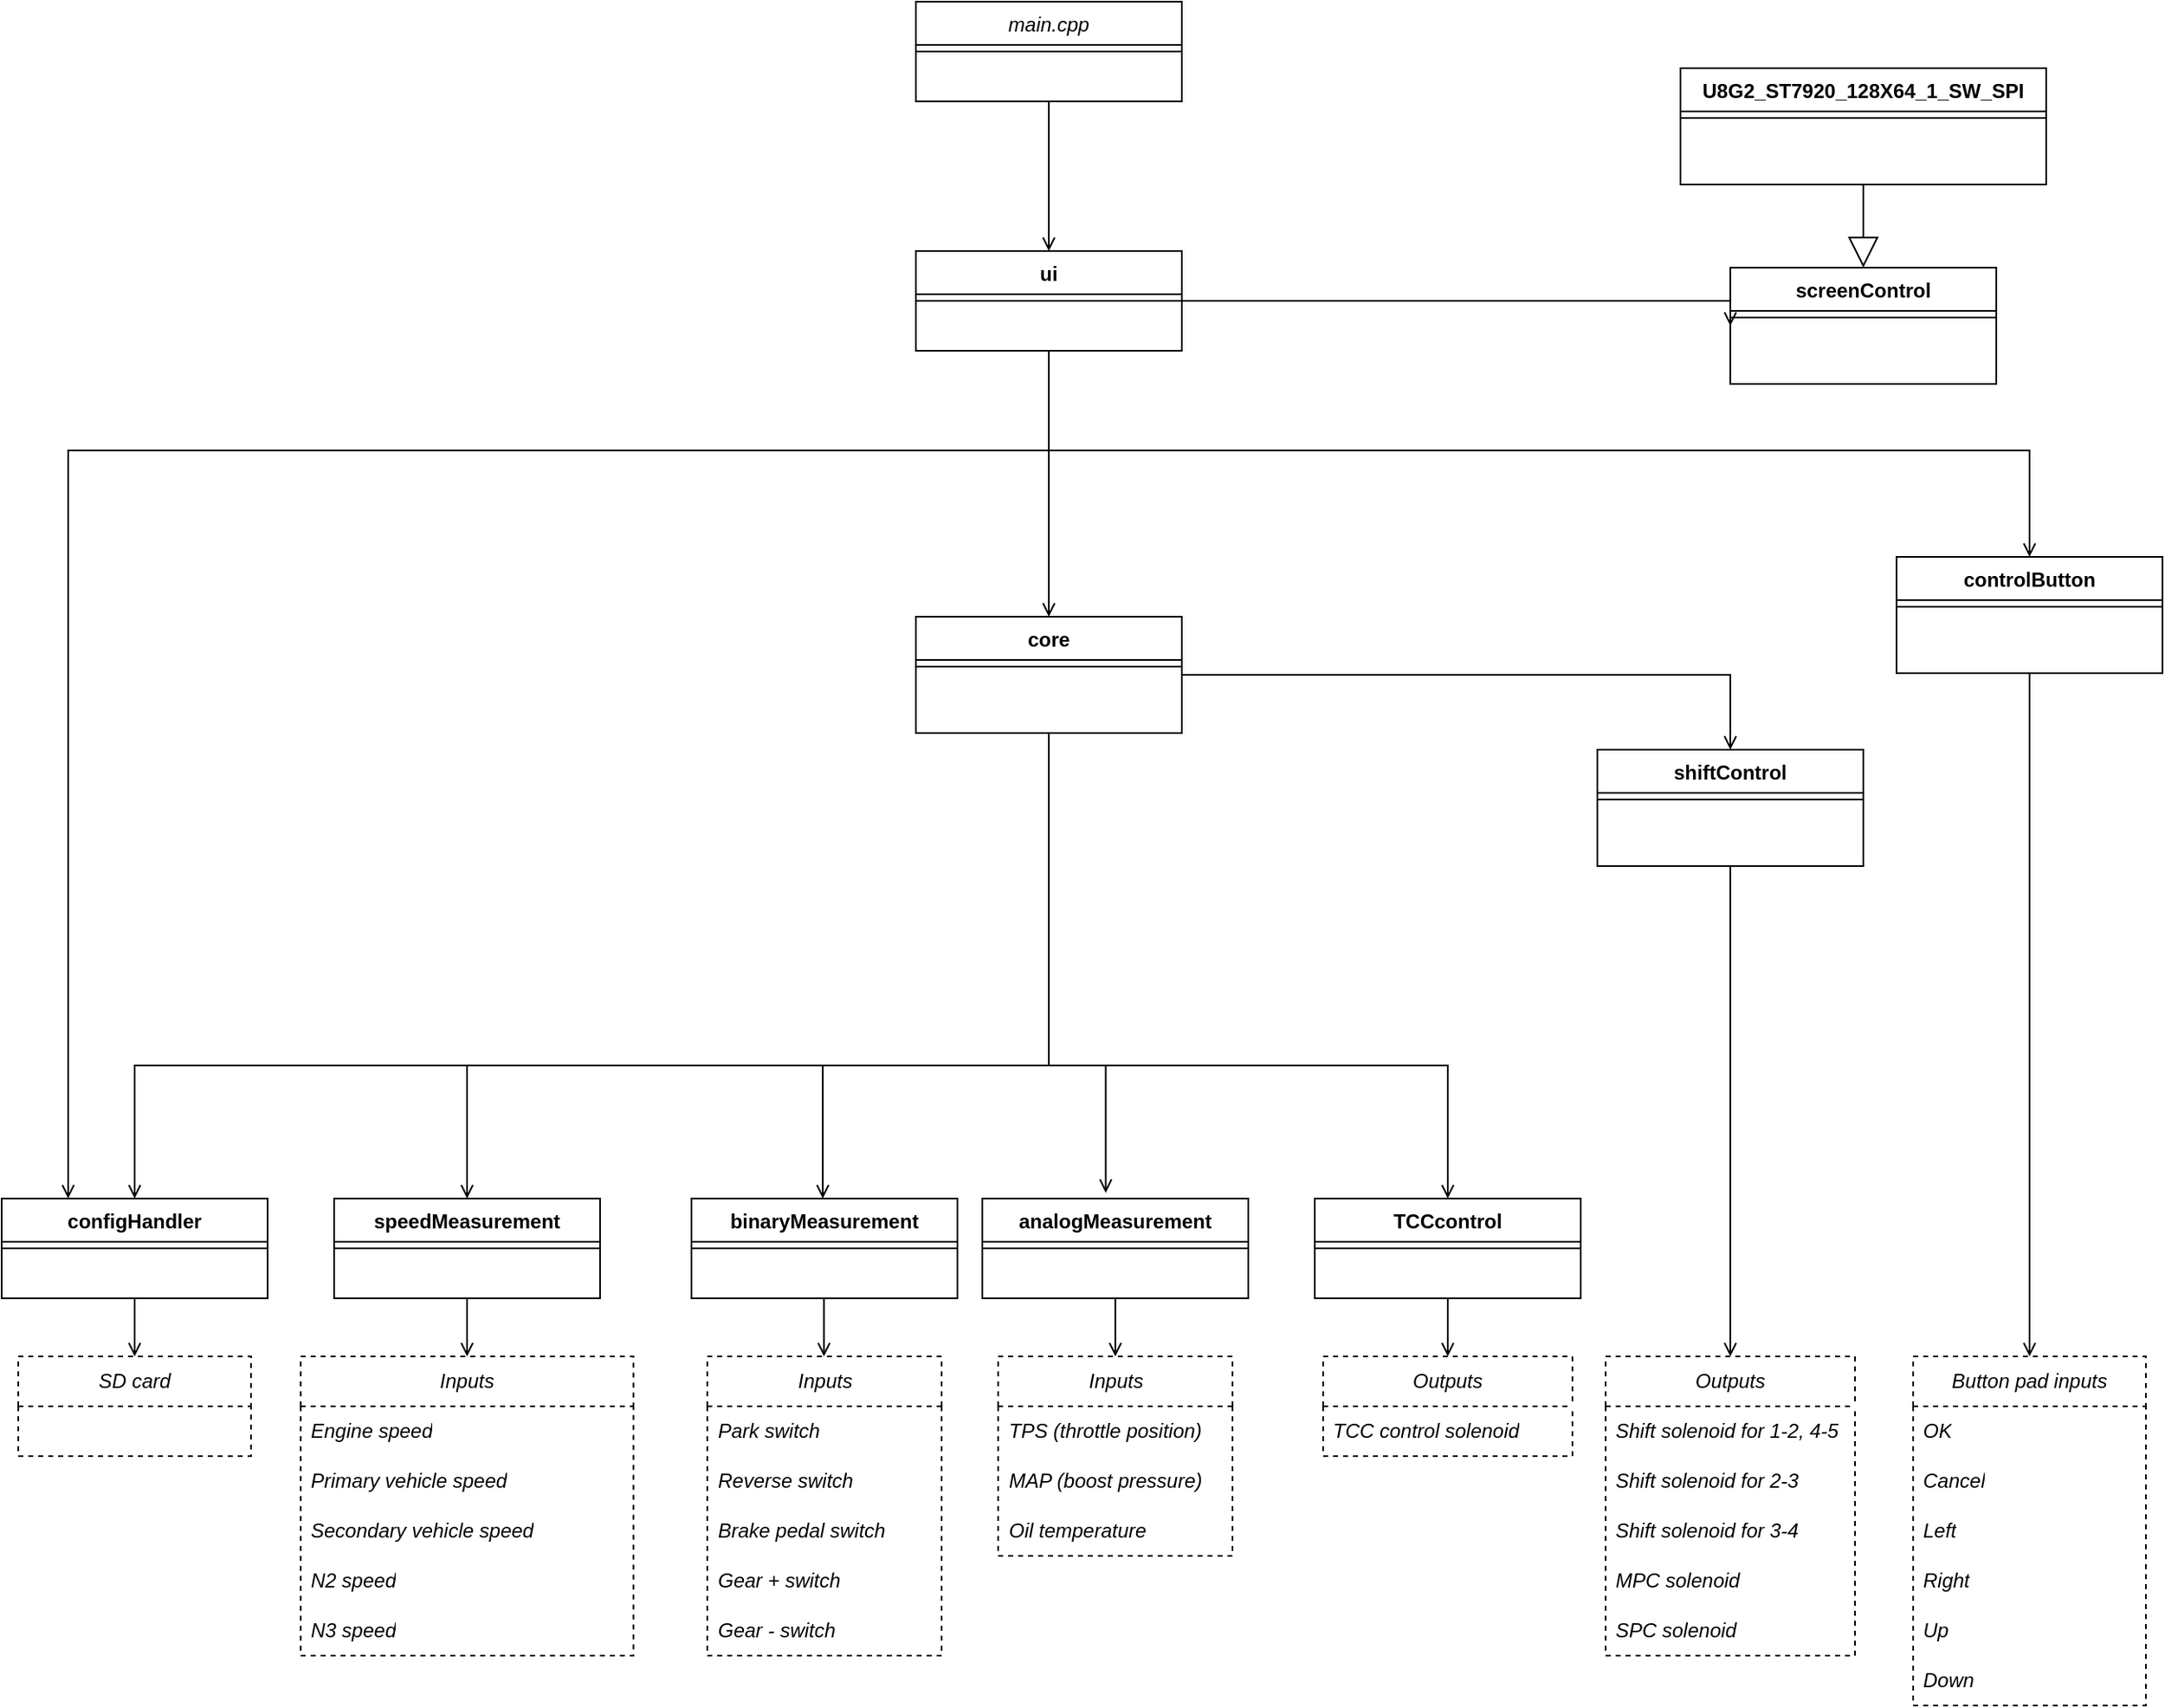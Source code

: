 <mxfile version="24.2.5" type="github">
  <diagram id="C5RBs43oDa-KdzZeNtuy" name="Page-1">
    <mxGraphModel dx="2049" dy="2272" grid="1" gridSize="10" guides="1" tooltips="1" connect="1" arrows="1" fold="1" page="1" pageScale="1" pageWidth="827" pageHeight="1169" math="0" shadow="0">
      <root>
        <mxCell id="WIyWlLk6GJQsqaUBKTNV-0" />
        <mxCell id="WIyWlLk6GJQsqaUBKTNV-1" parent="WIyWlLk6GJQsqaUBKTNV-0" />
        <mxCell id="zkfFHV4jXpPFQw0GAbJ--0" value="ui" style="swimlane;fontStyle=1;align=center;verticalAlign=top;childLayout=stackLayout;horizontal=1;startSize=26;horizontalStack=0;resizeParent=1;resizeLast=0;collapsible=1;marginBottom=0;rounded=0;shadow=0;strokeWidth=1;" parent="WIyWlLk6GJQsqaUBKTNV-1" vertex="1">
          <mxGeometry x="660" y="-130" width="160" height="60" as="geometry">
            <mxRectangle x="230" y="140" width="160" height="26" as="alternateBounds" />
          </mxGeometry>
        </mxCell>
        <mxCell id="zkfFHV4jXpPFQw0GAbJ--4" value="" style="line;html=1;strokeWidth=1;align=left;verticalAlign=middle;spacingTop=-1;spacingLeft=3;spacingRight=3;rotatable=0;labelPosition=right;points=[];portConstraint=eastwest;" parent="zkfFHV4jXpPFQw0GAbJ--0" vertex="1">
          <mxGeometry y="26" width="160" height="8" as="geometry" />
        </mxCell>
        <mxCell id="zkfFHV4jXpPFQw0GAbJ--13" value="core" style="swimlane;fontStyle=1;align=center;verticalAlign=top;childLayout=stackLayout;horizontal=1;startSize=26;horizontalStack=0;resizeParent=1;resizeLast=0;collapsible=1;marginBottom=0;rounded=0;shadow=0;strokeWidth=1;" parent="WIyWlLk6GJQsqaUBKTNV-1" vertex="1">
          <mxGeometry x="660" y="90" width="160" height="70" as="geometry">
            <mxRectangle x="340" y="380" width="170" height="26" as="alternateBounds" />
          </mxGeometry>
        </mxCell>
        <mxCell id="zkfFHV4jXpPFQw0GAbJ--15" value="" style="line;html=1;strokeWidth=1;align=left;verticalAlign=middle;spacingTop=-1;spacingLeft=3;spacingRight=3;rotatable=0;labelPosition=right;points=[];portConstraint=eastwest;" parent="zkfFHV4jXpPFQw0GAbJ--13" vertex="1">
          <mxGeometry y="26" width="160" height="8" as="geometry" />
        </mxCell>
        <mxCell id="zkfFHV4jXpPFQw0GAbJ--17" value="speedMeasurement" style="swimlane;fontStyle=1;align=center;verticalAlign=top;childLayout=stackLayout;horizontal=1;startSize=26;horizontalStack=0;resizeParent=1;resizeLast=0;collapsible=1;marginBottom=0;rounded=0;shadow=0;strokeWidth=1;" parent="WIyWlLk6GJQsqaUBKTNV-1" vertex="1">
          <mxGeometry x="310" y="440" width="160" height="60" as="geometry">
            <mxRectangle x="550" y="140" width="160" height="26" as="alternateBounds" />
          </mxGeometry>
        </mxCell>
        <mxCell id="zkfFHV4jXpPFQw0GAbJ--23" value="" style="line;html=1;strokeWidth=1;align=left;verticalAlign=middle;spacingTop=-1;spacingLeft=3;spacingRight=3;rotatable=0;labelPosition=right;points=[];portConstraint=eastwest;" parent="zkfFHV4jXpPFQw0GAbJ--17" vertex="1">
          <mxGeometry y="26" width="160" height="8" as="geometry" />
        </mxCell>
        <mxCell id="zkfFHV4jXpPFQw0GAbJ--26" value="" style="endArrow=open;shadow=0;strokeWidth=1;rounded=0;endFill=1;edgeStyle=elbowEdgeStyle;elbow=vertical;exitX=0.5;exitY=1;exitDx=0;exitDy=0;entryX=0.5;entryY=0;entryDx=0;entryDy=0;" parent="WIyWlLk6GJQsqaUBKTNV-1" source="zkfFHV4jXpPFQw0GAbJ--13" target="zkfFHV4jXpPFQw0GAbJ--17" edge="1">
          <mxGeometry x="0.5" y="41" relative="1" as="geometry">
            <mxPoint x="380" y="192" as="sourcePoint" />
            <mxPoint x="540" y="192" as="targetPoint" />
            <mxPoint x="-40" y="32" as="offset" />
            <Array as="points">
              <mxPoint x="370" y="360" />
            </Array>
          </mxGeometry>
        </mxCell>
        <mxCell id="T86u-MUTqrJpgo4SrlUx-1" value="main.cpp" style="swimlane;fontStyle=2;align=center;verticalAlign=top;childLayout=stackLayout;horizontal=1;startSize=26;horizontalStack=0;resizeParent=1;resizeLast=0;collapsible=1;marginBottom=0;rounded=0;shadow=0;strokeWidth=1;" parent="WIyWlLk6GJQsqaUBKTNV-1" vertex="1">
          <mxGeometry x="660" y="-280" width="160" height="60" as="geometry">
            <mxRectangle x="230" y="140" width="160" height="26" as="alternateBounds" />
          </mxGeometry>
        </mxCell>
        <mxCell id="T86u-MUTqrJpgo4SrlUx-2" value="" style="line;html=1;strokeWidth=1;align=left;verticalAlign=middle;spacingTop=-1;spacingLeft=3;spacingRight=3;rotatable=0;labelPosition=right;points=[];portConstraint=eastwest;" parent="T86u-MUTqrJpgo4SrlUx-1" vertex="1">
          <mxGeometry y="26" width="160" height="8" as="geometry" />
        </mxCell>
        <mxCell id="T86u-MUTqrJpgo4SrlUx-3" value="configHandler" style="swimlane;fontStyle=1;align=center;verticalAlign=top;childLayout=stackLayout;horizontal=1;startSize=26;horizontalStack=0;resizeParent=1;resizeLast=0;collapsible=1;marginBottom=0;rounded=0;shadow=0;strokeWidth=1;" parent="WIyWlLk6GJQsqaUBKTNV-1" vertex="1">
          <mxGeometry x="110" y="440" width="160" height="60" as="geometry">
            <mxRectangle x="550" y="140" width="160" height="26" as="alternateBounds" />
          </mxGeometry>
        </mxCell>
        <mxCell id="T86u-MUTqrJpgo4SrlUx-4" value="" style="line;html=1;strokeWidth=1;align=left;verticalAlign=middle;spacingTop=-1;spacingLeft=3;spacingRight=3;rotatable=0;labelPosition=right;points=[];portConstraint=eastwest;" parent="T86u-MUTqrJpgo4SrlUx-3" vertex="1">
          <mxGeometry y="26" width="160" height="8" as="geometry" />
        </mxCell>
        <mxCell id="T86u-MUTqrJpgo4SrlUx-5" value="analogMeasurement" style="swimlane;fontStyle=1;align=center;verticalAlign=top;childLayout=stackLayout;horizontal=1;startSize=26;horizontalStack=0;resizeParent=1;resizeLast=0;collapsible=1;marginBottom=0;rounded=0;shadow=0;strokeWidth=1;" parent="WIyWlLk6GJQsqaUBKTNV-1" vertex="1">
          <mxGeometry x="700" y="440" width="160" height="60" as="geometry">
            <mxRectangle x="550" y="140" width="160" height="26" as="alternateBounds" />
          </mxGeometry>
        </mxCell>
        <mxCell id="T86u-MUTqrJpgo4SrlUx-6" value="" style="line;html=1;strokeWidth=1;align=left;verticalAlign=middle;spacingTop=-1;spacingLeft=3;spacingRight=3;rotatable=0;labelPosition=right;points=[];portConstraint=eastwest;" parent="T86u-MUTqrJpgo4SrlUx-5" vertex="1">
          <mxGeometry y="26" width="160" height="8" as="geometry" />
        </mxCell>
        <mxCell id="T86u-MUTqrJpgo4SrlUx-7" value="TCCcontrol" style="swimlane;fontStyle=1;align=center;verticalAlign=top;childLayout=stackLayout;horizontal=1;startSize=26;horizontalStack=0;resizeParent=1;resizeLast=0;collapsible=1;marginBottom=0;rounded=0;shadow=0;strokeWidth=1;" parent="WIyWlLk6GJQsqaUBKTNV-1" vertex="1">
          <mxGeometry x="900" y="440" width="160" height="60" as="geometry">
            <mxRectangle x="550" y="140" width="160" height="26" as="alternateBounds" />
          </mxGeometry>
        </mxCell>
        <mxCell id="T86u-MUTqrJpgo4SrlUx-8" value="" style="line;html=1;strokeWidth=1;align=left;verticalAlign=middle;spacingTop=-1;spacingLeft=3;spacingRight=3;rotatable=0;labelPosition=right;points=[];portConstraint=eastwest;" parent="T86u-MUTqrJpgo4SrlUx-7" vertex="1">
          <mxGeometry y="26" width="160" height="8" as="geometry" />
        </mxCell>
        <mxCell id="T86u-MUTqrJpgo4SrlUx-9" value="" style="endArrow=open;shadow=0;strokeWidth=1;rounded=0;endFill=1;edgeStyle=elbowEdgeStyle;elbow=vertical;exitX=0.5;exitY=1;exitDx=0;exitDy=0;entryX=0.464;entryY=-0.056;entryDx=0;entryDy=0;entryPerimeter=0;" parent="WIyWlLk6GJQsqaUBKTNV-1" source="zkfFHV4jXpPFQw0GAbJ--13" target="T86u-MUTqrJpgo4SrlUx-5" edge="1">
          <mxGeometry x="0.5" y="41" relative="1" as="geometry">
            <mxPoint x="390" y="220" as="sourcePoint" />
            <mxPoint x="250" y="320" as="targetPoint" />
            <mxPoint x="-40" y="32" as="offset" />
            <Array as="points">
              <mxPoint x="670" y="360" />
            </Array>
          </mxGeometry>
        </mxCell>
        <mxCell id="T86u-MUTqrJpgo4SrlUx-10" value="" style="endArrow=open;shadow=0;strokeWidth=1;rounded=0;endFill=1;edgeStyle=elbowEdgeStyle;elbow=vertical;exitX=0.5;exitY=1;exitDx=0;exitDy=0;entryX=0.5;entryY=0;entryDx=0;entryDy=0;" parent="WIyWlLk6GJQsqaUBKTNV-1" source="zkfFHV4jXpPFQw0GAbJ--13" target="T86u-MUTqrJpgo4SrlUx-7" edge="1">
          <mxGeometry x="0.5" y="41" relative="1" as="geometry">
            <mxPoint x="630" y="200" as="sourcePoint" />
            <mxPoint x="658" y="297" as="targetPoint" />
            <mxPoint x="-40" y="32" as="offset" />
            <Array as="points">
              <mxPoint x="810" y="360" />
              <mxPoint x="530" y="360" />
            </Array>
          </mxGeometry>
        </mxCell>
        <mxCell id="T86u-MUTqrJpgo4SrlUx-13" value="" style="endArrow=open;shadow=0;strokeWidth=1;rounded=0;endFill=1;edgeStyle=elbowEdgeStyle;elbow=vertical;exitX=0.5;exitY=1;exitDx=0;exitDy=0;entryX=0.5;entryY=0;entryDx=0;entryDy=0;" parent="WIyWlLk6GJQsqaUBKTNV-1" source="zkfFHV4jXpPFQw0GAbJ--13" target="T86u-MUTqrJpgo4SrlUx-3" edge="1">
          <mxGeometry x="0.5" y="41" relative="1" as="geometry">
            <mxPoint x="200" y="210" as="sourcePoint" />
            <mxPoint x="150" y="310" as="targetPoint" />
            <mxPoint x="-40" y="32" as="offset" />
            <Array as="points">
              <mxPoint x="270" y="360" />
            </Array>
          </mxGeometry>
        </mxCell>
        <mxCell id="T86u-MUTqrJpgo4SrlUx-14" value="" style="endArrow=open;shadow=0;strokeWidth=1;rounded=0;endFill=1;edgeStyle=elbowEdgeStyle;elbow=vertical;exitX=0.5;exitY=1;exitDx=0;exitDy=0;entryX=0.25;entryY=0;entryDx=0;entryDy=0;" parent="WIyWlLk6GJQsqaUBKTNV-1" source="zkfFHV4jXpPFQw0GAbJ--0" target="T86u-MUTqrJpgo4SrlUx-3" edge="1">
          <mxGeometry x="0.5" y="41" relative="1" as="geometry">
            <mxPoint x="310" y="-10" as="sourcePoint" />
            <mxPoint x="150" y="310" as="targetPoint" />
            <mxPoint x="-40" y="32" as="offset" />
            <Array as="points">
              <mxPoint x="630" y="-10" />
              <mxPoint x="200" y="-5" />
            </Array>
          </mxGeometry>
        </mxCell>
        <mxCell id="T86u-MUTqrJpgo4SrlUx-15" value="controlButton" style="swimlane;fontStyle=1;align=center;verticalAlign=top;childLayout=stackLayout;horizontal=1;startSize=26;horizontalStack=0;resizeParent=1;resizeLast=0;collapsible=1;marginBottom=0;rounded=0;shadow=0;strokeWidth=1;" parent="WIyWlLk6GJQsqaUBKTNV-1" vertex="1">
          <mxGeometry x="1250" y="54" width="160" height="70" as="geometry">
            <mxRectangle x="340" y="380" width="170" height="26" as="alternateBounds" />
          </mxGeometry>
        </mxCell>
        <mxCell id="T86u-MUTqrJpgo4SrlUx-16" value="" style="line;html=1;strokeWidth=1;align=left;verticalAlign=middle;spacingTop=-1;spacingLeft=3;spacingRight=3;rotatable=0;labelPosition=right;points=[];portConstraint=eastwest;" parent="T86u-MUTqrJpgo4SrlUx-15" vertex="1">
          <mxGeometry y="26" width="160" height="8" as="geometry" />
        </mxCell>
        <mxCell id="T86u-MUTqrJpgo4SrlUx-17" value="screenControl" style="swimlane;fontStyle=1;align=center;verticalAlign=top;childLayout=stackLayout;horizontal=1;startSize=26;horizontalStack=0;resizeParent=1;resizeLast=0;collapsible=1;marginBottom=0;rounded=0;shadow=0;strokeWidth=1;" parent="WIyWlLk6GJQsqaUBKTNV-1" vertex="1">
          <mxGeometry x="1150" y="-120" width="160" height="70" as="geometry">
            <mxRectangle x="340" y="380" width="170" height="26" as="alternateBounds" />
          </mxGeometry>
        </mxCell>
        <mxCell id="T86u-MUTqrJpgo4SrlUx-18" value="" style="line;html=1;strokeWidth=1;align=left;verticalAlign=middle;spacingTop=-1;spacingLeft=3;spacingRight=3;rotatable=0;labelPosition=right;points=[];portConstraint=eastwest;" parent="T86u-MUTqrJpgo4SrlUx-17" vertex="1">
          <mxGeometry y="26" width="160" height="8" as="geometry" />
        </mxCell>
        <mxCell id="T86u-MUTqrJpgo4SrlUx-19" value="" style="endArrow=open;shadow=0;strokeWidth=1;rounded=0;endFill=1;edgeStyle=elbowEdgeStyle;elbow=vertical;exitX=0.5;exitY=1;exitDx=0;exitDy=0;entryX=0.5;entryY=0;entryDx=0;entryDy=0;" parent="WIyWlLk6GJQsqaUBKTNV-1" source="zkfFHV4jXpPFQw0GAbJ--0" target="T86u-MUTqrJpgo4SrlUx-15" edge="1">
          <mxGeometry x="0.5" y="41" relative="1" as="geometry">
            <mxPoint x="310" y="-25" as="sourcePoint" />
            <mxPoint x="120" y="320" as="targetPoint" />
            <mxPoint x="-40" y="32" as="offset" />
            <Array as="points">
              <mxPoint x="750" y="-10" />
            </Array>
          </mxGeometry>
        </mxCell>
        <mxCell id="T86u-MUTqrJpgo4SrlUx-20" value="" style="endArrow=open;shadow=0;strokeWidth=1;rounded=0;endFill=1;edgeStyle=elbowEdgeStyle;elbow=vertical;exitX=0.5;exitY=1;exitDx=0;exitDy=0;entryX=0.5;entryY=0;entryDx=0;entryDy=0;" parent="WIyWlLk6GJQsqaUBKTNV-1" source="zkfFHV4jXpPFQw0GAbJ--0" target="zkfFHV4jXpPFQw0GAbJ--13" edge="1">
          <mxGeometry x="0.5" y="41" relative="1" as="geometry">
            <mxPoint x="390" y="-10" as="sourcePoint" />
            <mxPoint x="607" y="71" as="targetPoint" />
            <mxPoint x="-40" y="32" as="offset" />
            <Array as="points">
              <mxPoint x="710" y="10" />
            </Array>
          </mxGeometry>
        </mxCell>
        <mxCell id="T86u-MUTqrJpgo4SrlUx-21" value="" style="endArrow=open;shadow=0;strokeWidth=1;rounded=0;endFill=1;edgeStyle=elbowEdgeStyle;elbow=vertical;exitX=1;exitY=0.5;exitDx=0;exitDy=0;entryX=0;entryY=0.5;entryDx=0;entryDy=0;" parent="WIyWlLk6GJQsqaUBKTNV-1" source="zkfFHV4jXpPFQw0GAbJ--0" edge="1" target="T86u-MUTqrJpgo4SrlUx-17">
          <mxGeometry x="0.5" y="41" relative="1" as="geometry">
            <mxPoint x="390" y="20" as="sourcePoint" />
            <mxPoint x="620" as="targetPoint" />
            <mxPoint x="-40" y="32" as="offset" />
            <Array as="points">
              <mxPoint x="870" y="-100" />
            </Array>
          </mxGeometry>
        </mxCell>
        <mxCell id="T86u-MUTqrJpgo4SrlUx-23" value="U8G2_ST7920_128X64_1_SW_SPI" style="swimlane;fontStyle=1;align=center;verticalAlign=top;childLayout=stackLayout;horizontal=1;startSize=26;horizontalStack=0;resizeParent=1;resizeLast=0;collapsible=1;marginBottom=0;rounded=0;shadow=0;strokeWidth=1;" parent="WIyWlLk6GJQsqaUBKTNV-1" vertex="1">
          <mxGeometry x="1120" y="-240" width="220" height="70" as="geometry">
            <mxRectangle x="340" y="380" width="170" height="26" as="alternateBounds" />
          </mxGeometry>
        </mxCell>
        <mxCell id="T86u-MUTqrJpgo4SrlUx-24" value="" style="line;html=1;strokeWidth=1;align=left;verticalAlign=middle;spacingTop=-1;spacingLeft=3;spacingRight=3;rotatable=0;labelPosition=right;points=[];portConstraint=eastwest;" parent="T86u-MUTqrJpgo4SrlUx-23" vertex="1">
          <mxGeometry y="26" width="220" height="8" as="geometry" />
        </mxCell>
        <mxCell id="T86u-MUTqrJpgo4SrlUx-29" value="" style="endArrow=open;shadow=0;strokeWidth=1;rounded=0;endFill=1;edgeStyle=elbowEdgeStyle;elbow=vertical;exitX=0.5;exitY=1;exitDx=0;exitDy=0;" parent="WIyWlLk6GJQsqaUBKTNV-1" source="T86u-MUTqrJpgo4SrlUx-1" edge="1">
          <mxGeometry x="0.5" y="41" relative="1" as="geometry">
            <mxPoint x="739.58" y="-210" as="sourcePoint" />
            <mxPoint x="740" y="-130" as="targetPoint" />
            <mxPoint x="-40" y="32" as="offset" />
            <Array as="points">
              <mxPoint x="769.58" y="-200" />
            </Array>
          </mxGeometry>
        </mxCell>
        <mxCell id="T86u-MUTqrJpgo4SrlUx-37" value="" style="endArrow=block;endSize=16;endFill=0;html=1;rounded=0;entryX=0.5;entryY=0;entryDx=0;entryDy=0;exitX=0.5;exitY=1;exitDx=0;exitDy=0;" parent="WIyWlLk6GJQsqaUBKTNV-1" source="T86u-MUTqrJpgo4SrlUx-23" target="T86u-MUTqrJpgo4SrlUx-17" edge="1">
          <mxGeometry width="160" relative="1" as="geometry">
            <mxPoint x="630" y="-90" as="sourcePoint" />
            <mxPoint x="700" y="-90" as="targetPoint" />
          </mxGeometry>
        </mxCell>
        <mxCell id="T86u-MUTqrJpgo4SrlUx-45" value="&lt;i&gt;Outputs&lt;/i&gt;" style="swimlane;fontStyle=0;childLayout=stackLayout;horizontal=1;startSize=30;horizontalStack=0;resizeParent=1;resizeParentMax=0;resizeLast=0;collapsible=1;marginBottom=0;whiteSpace=wrap;html=1;dashed=1;" parent="WIyWlLk6GJQsqaUBKTNV-1" vertex="1">
          <mxGeometry x="1075" y="535" width="150" height="180" as="geometry" />
        </mxCell>
        <mxCell id="T86u-MUTqrJpgo4SrlUx-68" value="&lt;i&gt;Shift solenoid for 1-2, 4-5&lt;/i&gt;" style="text;strokeColor=none;fillColor=none;align=left;verticalAlign=middle;spacingLeft=4;spacingRight=4;overflow=hidden;points=[[0,0.5],[1,0.5]];portConstraint=eastwest;rotatable=0;whiteSpace=wrap;html=1;" parent="T86u-MUTqrJpgo4SrlUx-45" vertex="1">
          <mxGeometry y="30" width="150" height="30" as="geometry" />
        </mxCell>
        <mxCell id="T86u-MUTqrJpgo4SrlUx-69" value="&lt;i&gt;Shift solenoid for 2-3&lt;/i&gt;" style="text;strokeColor=none;fillColor=none;align=left;verticalAlign=middle;spacingLeft=4;spacingRight=4;overflow=hidden;points=[[0,0.5],[1,0.5]];portConstraint=eastwest;rotatable=0;whiteSpace=wrap;html=1;" parent="T86u-MUTqrJpgo4SrlUx-45" vertex="1">
          <mxGeometry y="60" width="150" height="30" as="geometry" />
        </mxCell>
        <mxCell id="T86u-MUTqrJpgo4SrlUx-46" value="&lt;i&gt;Shift solenoid for 3-4&lt;/i&gt;" style="text;strokeColor=none;fillColor=none;align=left;verticalAlign=middle;spacingLeft=4;spacingRight=4;overflow=hidden;points=[[0,0.5],[1,0.5]];portConstraint=eastwest;rotatable=0;whiteSpace=wrap;html=1;" parent="T86u-MUTqrJpgo4SrlUx-45" vertex="1">
          <mxGeometry y="90" width="150" height="30" as="geometry" />
        </mxCell>
        <mxCell id="T86u-MUTqrJpgo4SrlUx-50" value="&lt;i&gt;MPC solenoid&lt;/i&gt;" style="text;strokeColor=none;fillColor=none;align=left;verticalAlign=middle;spacingLeft=4;spacingRight=4;overflow=hidden;points=[[0,0.5],[1,0.5]];portConstraint=eastwest;rotatable=0;whiteSpace=wrap;html=1;" parent="T86u-MUTqrJpgo4SrlUx-45" vertex="1">
          <mxGeometry y="120" width="150" height="30" as="geometry" />
        </mxCell>
        <mxCell id="T86u-MUTqrJpgo4SrlUx-47" value="&lt;i&gt;SPC solenoid&lt;/i&gt;" style="text;strokeColor=none;fillColor=none;align=left;verticalAlign=middle;spacingLeft=4;spacingRight=4;overflow=hidden;points=[[0,0.5],[1,0.5]];portConstraint=eastwest;rotatable=0;whiteSpace=wrap;html=1;" parent="T86u-MUTqrJpgo4SrlUx-45" vertex="1">
          <mxGeometry y="150" width="150" height="30" as="geometry" />
        </mxCell>
        <mxCell id="T86u-MUTqrJpgo4SrlUx-51" value="" style="endArrow=open;shadow=0;strokeWidth=1;rounded=0;endFill=1;edgeStyle=elbowEdgeStyle;elbow=vertical;entryX=0.5;entryY=0;entryDx=0;entryDy=0;exitX=1;exitY=0.5;exitDx=0;exitDy=0;" parent="WIyWlLk6GJQsqaUBKTNV-1" source="zkfFHV4jXpPFQw0GAbJ--13" target="eRF5RTIK0VTfwzS91k3s-0" edge="1">
          <mxGeometry x="0.5" y="41" relative="1" as="geometry">
            <mxPoint x="470" y="160" as="sourcePoint" />
            <mxPoint x="697" y="200" as="targetPoint" />
            <mxPoint x="-40" y="32" as="offset" />
            <Array as="points">
              <mxPoint x="900" y="125" />
            </Array>
          </mxGeometry>
        </mxCell>
        <mxCell id="T86u-MUTqrJpgo4SrlUx-53" value="&lt;i&gt;SD card&lt;/i&gt;" style="swimlane;fontStyle=0;childLayout=stackLayout;horizontal=1;startSize=30;horizontalStack=0;resizeParent=1;resizeParentMax=0;resizeLast=0;collapsible=1;marginBottom=0;whiteSpace=wrap;html=1;dashed=1;" parent="WIyWlLk6GJQsqaUBKTNV-1" vertex="1">
          <mxGeometry x="120" y="535" width="140" height="60" as="geometry" />
        </mxCell>
        <mxCell id="T86u-MUTqrJpgo4SrlUx-58" value="" style="endArrow=open;shadow=0;strokeWidth=1;rounded=0;endFill=1;edgeStyle=elbowEdgeStyle;elbow=vertical;exitX=0.5;exitY=1;exitDx=0;exitDy=0;entryX=0.5;entryY=0;entryDx=0;entryDy=0;" parent="WIyWlLk6GJQsqaUBKTNV-1" source="T86u-MUTqrJpgo4SrlUx-7" target="T86u-MUTqrJpgo4SrlUx-78" edge="1">
          <mxGeometry x="0.5" y="41" relative="1" as="geometry">
            <mxPoint x="370" y="240" as="sourcePoint" />
            <mxPoint x="970" y="490" as="targetPoint" />
            <mxPoint x="-40" y="32" as="offset" />
            <Array as="points">
              <mxPoint x="980" y="520" />
              <mxPoint x="880" y="180" />
            </Array>
          </mxGeometry>
        </mxCell>
        <mxCell id="T86u-MUTqrJpgo4SrlUx-59" value="&lt;i&gt;Button pad inputs&lt;/i&gt;" style="swimlane;fontStyle=0;childLayout=stackLayout;horizontal=1;startSize=30;horizontalStack=0;resizeParent=1;resizeParentMax=0;resizeLast=0;collapsible=1;marginBottom=0;whiteSpace=wrap;html=1;dashed=1;" parent="WIyWlLk6GJQsqaUBKTNV-1" vertex="1">
          <mxGeometry x="1260" y="535" width="140" height="210" as="geometry" />
        </mxCell>
        <mxCell id="T86u-MUTqrJpgo4SrlUx-60" value="&lt;i&gt;OK&lt;/i&gt;" style="text;strokeColor=none;fillColor=none;align=left;verticalAlign=middle;spacingLeft=4;spacingRight=4;overflow=hidden;points=[[0,0.5],[1,0.5]];portConstraint=eastwest;rotatable=0;whiteSpace=wrap;html=1;" parent="T86u-MUTqrJpgo4SrlUx-59" vertex="1">
          <mxGeometry y="30" width="140" height="30" as="geometry" />
        </mxCell>
        <mxCell id="T86u-MUTqrJpgo4SrlUx-61" value="&lt;i&gt;Cancel&lt;/i&gt;" style="text;strokeColor=none;fillColor=none;align=left;verticalAlign=middle;spacingLeft=4;spacingRight=4;overflow=hidden;points=[[0,0.5],[1,0.5]];portConstraint=eastwest;rotatable=0;whiteSpace=wrap;html=1;" parent="T86u-MUTqrJpgo4SrlUx-59" vertex="1">
          <mxGeometry y="60" width="140" height="30" as="geometry" />
        </mxCell>
        <mxCell id="T86u-MUTqrJpgo4SrlUx-62" value="&lt;i&gt;Left&lt;/i&gt;" style="text;strokeColor=none;fillColor=none;align=left;verticalAlign=middle;spacingLeft=4;spacingRight=4;overflow=hidden;points=[[0,0.5],[1,0.5]];portConstraint=eastwest;rotatable=0;whiteSpace=wrap;html=1;" parent="T86u-MUTqrJpgo4SrlUx-59" vertex="1">
          <mxGeometry y="90" width="140" height="30" as="geometry" />
        </mxCell>
        <mxCell id="T86u-MUTqrJpgo4SrlUx-63" value="&lt;i&gt;Right&lt;/i&gt;" style="text;strokeColor=none;fillColor=none;align=left;verticalAlign=middle;spacingLeft=4;spacingRight=4;overflow=hidden;points=[[0,0.5],[1,0.5]];portConstraint=eastwest;rotatable=0;whiteSpace=wrap;html=1;" parent="T86u-MUTqrJpgo4SrlUx-59" vertex="1">
          <mxGeometry y="120" width="140" height="30" as="geometry" />
        </mxCell>
        <mxCell id="T86u-MUTqrJpgo4SrlUx-65" value="&lt;i&gt;Up&lt;/i&gt;" style="text;strokeColor=none;fillColor=none;align=left;verticalAlign=middle;spacingLeft=4;spacingRight=4;overflow=hidden;points=[[0,0.5],[1,0.5]];portConstraint=eastwest;rotatable=0;whiteSpace=wrap;html=1;" parent="T86u-MUTqrJpgo4SrlUx-59" vertex="1">
          <mxGeometry y="150" width="140" height="30" as="geometry" />
        </mxCell>
        <mxCell id="T86u-MUTqrJpgo4SrlUx-64" value="&lt;i&gt;Down&lt;/i&gt;" style="text;strokeColor=none;fillColor=none;align=left;verticalAlign=middle;spacingLeft=4;spacingRight=4;overflow=hidden;points=[[0,0.5],[1,0.5]];portConstraint=eastwest;rotatable=0;whiteSpace=wrap;html=1;" parent="T86u-MUTqrJpgo4SrlUx-59" vertex="1">
          <mxGeometry y="180" width="140" height="30" as="geometry" />
        </mxCell>
        <mxCell id="T86u-MUTqrJpgo4SrlUx-66" value="" style="endArrow=open;shadow=0;strokeWidth=1;rounded=0;endFill=1;edgeStyle=elbowEdgeStyle;elbow=vertical;exitX=0.5;exitY=1;exitDx=0;exitDy=0;entryX=0.5;entryY=0;entryDx=0;entryDy=0;" parent="WIyWlLk6GJQsqaUBKTNV-1" source="T86u-MUTqrJpgo4SrlUx-15" target="T86u-MUTqrJpgo4SrlUx-59" edge="1">
          <mxGeometry x="0.5" y="41" relative="1" as="geometry">
            <mxPoint x="390" y="-10" as="sourcePoint" />
            <mxPoint x="1117" y="41" as="targetPoint" />
            <mxPoint x="-40" y="32" as="offset" />
            <Array as="points" />
          </mxGeometry>
        </mxCell>
        <mxCell id="T86u-MUTqrJpgo4SrlUx-70" value="" style="endArrow=open;shadow=0;strokeWidth=1;rounded=0;endFill=1;edgeStyle=elbowEdgeStyle;elbow=vertical;exitX=0.5;exitY=1;exitDx=0;exitDy=0;entryX=0.5;entryY=0;entryDx=0;entryDy=0;entryPerimeter=0;" parent="WIyWlLk6GJQsqaUBKTNV-1" source="T86u-MUTqrJpgo4SrlUx-3" target="T86u-MUTqrJpgo4SrlUx-53" edge="1">
          <mxGeometry x="0.5" y="41" relative="1" as="geometry">
            <mxPoint x="60" y="474" as="sourcePoint" />
            <mxPoint x="155" y="554" as="targetPoint" />
            <mxPoint x="-40" y="32" as="offset" />
            <Array as="points">
              <mxPoint x="160" y="520" />
              <mxPoint x="170" y="184" />
            </Array>
          </mxGeometry>
        </mxCell>
        <mxCell id="T86u-MUTqrJpgo4SrlUx-71" value="&lt;i&gt;Inputs&lt;/i&gt;" style="swimlane;fontStyle=0;childLayout=stackLayout;horizontal=1;startSize=30;horizontalStack=0;resizeParent=1;resizeParentMax=0;resizeLast=0;collapsible=1;marginBottom=0;whiteSpace=wrap;html=1;dashed=1;" parent="WIyWlLk6GJQsqaUBKTNV-1" vertex="1">
          <mxGeometry x="709.5" y="535" width="141" height="120" as="geometry" />
        </mxCell>
        <mxCell id="T86u-MUTqrJpgo4SrlUx-72" value="&lt;i&gt;TPS (throttle position)&lt;/i&gt;" style="text;strokeColor=none;fillColor=none;align=left;verticalAlign=middle;spacingLeft=4;spacingRight=4;overflow=hidden;points=[[0,0.5],[1,0.5]];portConstraint=eastwest;rotatable=0;whiteSpace=wrap;html=1;" parent="T86u-MUTqrJpgo4SrlUx-71" vertex="1">
          <mxGeometry y="30" width="141" height="30" as="geometry" />
        </mxCell>
        <mxCell id="T86u-MUTqrJpgo4SrlUx-73" value="&lt;i&gt;MAP (boost pressure)&lt;/i&gt;" style="text;strokeColor=none;fillColor=none;align=left;verticalAlign=middle;spacingLeft=4;spacingRight=4;overflow=hidden;points=[[0,0.5],[1,0.5]];portConstraint=eastwest;rotatable=0;whiteSpace=wrap;html=1;" parent="T86u-MUTqrJpgo4SrlUx-71" vertex="1">
          <mxGeometry y="60" width="141" height="30" as="geometry" />
        </mxCell>
        <mxCell id="T86u-MUTqrJpgo4SrlUx-96" value="&lt;i&gt;Oil temperature&lt;/i&gt;" style="text;strokeColor=none;fillColor=none;align=left;verticalAlign=middle;spacingLeft=4;spacingRight=4;overflow=hidden;points=[[0,0.5],[1,0.5]];portConstraint=eastwest;rotatable=0;whiteSpace=wrap;html=1;" parent="T86u-MUTqrJpgo4SrlUx-71" vertex="1">
          <mxGeometry y="90" width="141" height="30" as="geometry" />
        </mxCell>
        <mxCell id="T86u-MUTqrJpgo4SrlUx-78" value="&lt;i&gt;Outputs&lt;/i&gt;" style="swimlane;fontStyle=0;childLayout=stackLayout;horizontal=1;startSize=30;horizontalStack=0;resizeParent=1;resizeParentMax=0;resizeLast=0;collapsible=1;marginBottom=0;whiteSpace=wrap;html=1;dashed=1;" parent="WIyWlLk6GJQsqaUBKTNV-1" vertex="1">
          <mxGeometry x="905" y="535" width="150" height="60" as="geometry" />
        </mxCell>
        <mxCell id="T86u-MUTqrJpgo4SrlUx-84" value="&lt;i&gt;TCC control solenoid&lt;/i&gt;" style="text;strokeColor=none;fillColor=none;align=left;verticalAlign=middle;spacingLeft=4;spacingRight=4;overflow=hidden;points=[[0,0.5],[1,0.5]];portConstraint=eastwest;rotatable=0;whiteSpace=wrap;html=1;" parent="T86u-MUTqrJpgo4SrlUx-78" vertex="1">
          <mxGeometry y="30" width="150" height="30" as="geometry" />
        </mxCell>
        <mxCell id="T86u-MUTqrJpgo4SrlUx-85" value="" style="endArrow=open;shadow=0;strokeWidth=1;rounded=0;endFill=1;edgeStyle=elbowEdgeStyle;elbow=vertical;exitX=0.5;exitY=1;exitDx=0;exitDy=0;entryX=0.5;entryY=0;entryDx=0;entryDy=0;" parent="WIyWlLk6GJQsqaUBKTNV-1" source="T86u-MUTqrJpgo4SrlUx-5" target="T86u-MUTqrJpgo4SrlUx-71" edge="1">
          <mxGeometry x="0.5" y="41" relative="1" as="geometry">
            <mxPoint x="773.5" y="510" as="sourcePoint" />
            <mxPoint x="828.5" y="600" as="targetPoint" />
            <mxPoint x="-40" y="32" as="offset" />
            <Array as="points">
              <mxPoint x="780" y="520" />
              <mxPoint x="883.5" y="220" />
            </Array>
          </mxGeometry>
        </mxCell>
        <mxCell id="T86u-MUTqrJpgo4SrlUx-86" value="&lt;i&gt;Inputs&lt;/i&gt;" style="swimlane;fontStyle=0;childLayout=stackLayout;horizontal=1;startSize=30;horizontalStack=0;resizeParent=1;resizeParentMax=0;resizeLast=0;collapsible=1;marginBottom=0;whiteSpace=wrap;html=1;dashed=1;" parent="WIyWlLk6GJQsqaUBKTNV-1" vertex="1">
          <mxGeometry x="289.88" y="535" width="200.25" height="180" as="geometry" />
        </mxCell>
        <mxCell id="T86u-MUTqrJpgo4SrlUx-87" value="&lt;i&gt;Engine speed&lt;/i&gt;" style="text;strokeColor=none;fillColor=none;align=left;verticalAlign=middle;spacingLeft=4;spacingRight=4;overflow=hidden;points=[[0,0.5],[1,0.5]];portConstraint=eastwest;rotatable=0;whiteSpace=wrap;html=1;" parent="T86u-MUTqrJpgo4SrlUx-86" vertex="1">
          <mxGeometry y="30" width="200.25" height="30" as="geometry" />
        </mxCell>
        <mxCell id="T86u-MUTqrJpgo4SrlUx-88" value="&lt;i&gt;Primary vehicle speed&lt;/i&gt;" style="text;strokeColor=none;fillColor=none;align=left;verticalAlign=middle;spacingLeft=4;spacingRight=4;overflow=hidden;points=[[0,0.5],[1,0.5]];portConstraint=eastwest;rotatable=0;whiteSpace=wrap;html=1;" parent="T86u-MUTqrJpgo4SrlUx-86" vertex="1">
          <mxGeometry y="60" width="200.25" height="30" as="geometry" />
        </mxCell>
        <mxCell id="T86u-MUTqrJpgo4SrlUx-92" value="&lt;i&gt;Secondary vehicle speed&lt;/i&gt;" style="text;strokeColor=none;fillColor=none;align=left;verticalAlign=middle;spacingLeft=4;spacingRight=4;overflow=hidden;points=[[0,0.5],[1,0.5]];portConstraint=eastwest;rotatable=0;whiteSpace=wrap;html=1;" parent="T86u-MUTqrJpgo4SrlUx-86" vertex="1">
          <mxGeometry y="90" width="200.25" height="30" as="geometry" />
        </mxCell>
        <mxCell id="T86u-MUTqrJpgo4SrlUx-91" value="&lt;i&gt;N2 speed&lt;/i&gt;" style="text;strokeColor=none;fillColor=none;align=left;verticalAlign=middle;spacingLeft=4;spacingRight=4;overflow=hidden;points=[[0,0.5],[1,0.5]];portConstraint=eastwest;rotatable=0;whiteSpace=wrap;html=1;" parent="T86u-MUTqrJpgo4SrlUx-86" vertex="1">
          <mxGeometry y="120" width="200.25" height="30" as="geometry" />
        </mxCell>
        <mxCell id="T86u-MUTqrJpgo4SrlUx-93" value="&lt;i&gt;N3 speed&lt;/i&gt;" style="text;strokeColor=none;fillColor=none;align=left;verticalAlign=middle;spacingLeft=4;spacingRight=4;overflow=hidden;points=[[0,0.5],[1,0.5]];portConstraint=eastwest;rotatable=0;whiteSpace=wrap;html=1;" parent="T86u-MUTqrJpgo4SrlUx-86" vertex="1">
          <mxGeometry y="150" width="200.25" height="30" as="geometry" />
        </mxCell>
        <mxCell id="T86u-MUTqrJpgo4SrlUx-90" value="" style="endArrow=open;shadow=0;strokeWidth=1;rounded=0;endFill=1;edgeStyle=elbowEdgeStyle;elbow=vertical;exitX=0.5;exitY=1;exitDx=0;exitDy=0;entryX=0.5;entryY=0;entryDx=0;entryDy=0;" parent="WIyWlLk6GJQsqaUBKTNV-1" source="zkfFHV4jXpPFQw0GAbJ--17" target="T86u-MUTqrJpgo4SrlUx-86" edge="1">
          <mxGeometry x="0.5" y="41" relative="1" as="geometry">
            <mxPoint x="664.25" y="510" as="sourcePoint" />
            <mxPoint x="480.25" y="640" as="targetPoint" />
            <mxPoint x="-40" y="32" as="offset" />
            <Array as="points">
              <mxPoint x="460.25" y="510" />
            </Array>
          </mxGeometry>
        </mxCell>
        <mxCell id="gHcHxbhCQolDJz6yNUEJ-0" value="binaryMeasurement" style="swimlane;fontStyle=1;align=center;verticalAlign=top;childLayout=stackLayout;horizontal=1;startSize=26;horizontalStack=0;resizeParent=1;resizeLast=0;collapsible=1;marginBottom=0;rounded=0;shadow=0;strokeWidth=1;" parent="WIyWlLk6GJQsqaUBKTNV-1" vertex="1">
          <mxGeometry x="525" y="440" width="160" height="60" as="geometry">
            <mxRectangle x="550" y="140" width="160" height="26" as="alternateBounds" />
          </mxGeometry>
        </mxCell>
        <mxCell id="gHcHxbhCQolDJz6yNUEJ-1" value="" style="line;html=1;strokeWidth=1;align=left;verticalAlign=middle;spacingTop=-1;spacingLeft=3;spacingRight=3;rotatable=0;labelPosition=right;points=[];portConstraint=eastwest;" parent="gHcHxbhCQolDJz6yNUEJ-0" vertex="1">
          <mxGeometry y="26" width="160" height="8" as="geometry" />
        </mxCell>
        <mxCell id="gHcHxbhCQolDJz6yNUEJ-3" value="" style="endArrow=open;shadow=0;strokeWidth=1;rounded=0;endFill=1;edgeStyle=elbowEdgeStyle;elbow=vertical;exitX=0.5;exitY=1;exitDx=0;exitDy=0;entryX=0.464;entryY=-0.056;entryDx=0;entryDy=0;entryPerimeter=0;" parent="WIyWlLk6GJQsqaUBKTNV-1" source="zkfFHV4jXpPFQw0GAbJ--13" edge="1">
          <mxGeometry x="0.5" y="41" relative="1" as="geometry">
            <mxPoint x="210" y="163" as="sourcePoint" />
            <mxPoint x="604" y="440" as="targetPoint" />
            <mxPoint x="-40" y="32" as="offset" />
            <Array as="points">
              <mxPoint x="490" y="360" />
            </Array>
          </mxGeometry>
        </mxCell>
        <mxCell id="gHcHxbhCQolDJz6yNUEJ-4" value="&lt;i&gt;Inputs&lt;/i&gt;" style="swimlane;fontStyle=0;childLayout=stackLayout;horizontal=1;startSize=30;horizontalStack=0;resizeParent=1;resizeParentMax=0;resizeLast=0;collapsible=1;marginBottom=0;whiteSpace=wrap;html=1;dashed=1;" parent="WIyWlLk6GJQsqaUBKTNV-1" vertex="1">
          <mxGeometry x="534.5" y="535" width="141" height="180" as="geometry" />
        </mxCell>
        <mxCell id="gHcHxbhCQolDJz6yNUEJ-5" value="&lt;i&gt;Park switch&lt;/i&gt;" style="text;strokeColor=none;fillColor=none;align=left;verticalAlign=middle;spacingLeft=4;spacingRight=4;overflow=hidden;points=[[0,0.5],[1,0.5]];portConstraint=eastwest;rotatable=0;whiteSpace=wrap;html=1;" parent="gHcHxbhCQolDJz6yNUEJ-4" vertex="1">
          <mxGeometry y="30" width="141" height="30" as="geometry" />
        </mxCell>
        <mxCell id="gHcHxbhCQolDJz6yNUEJ-6" value="&lt;i&gt;Reverse switch&lt;/i&gt;" style="text;strokeColor=none;fillColor=none;align=left;verticalAlign=middle;spacingLeft=4;spacingRight=4;overflow=hidden;points=[[0,0.5],[1,0.5]];portConstraint=eastwest;rotatable=0;whiteSpace=wrap;html=1;" parent="gHcHxbhCQolDJz6yNUEJ-4" vertex="1">
          <mxGeometry y="60" width="141" height="30" as="geometry" />
        </mxCell>
        <mxCell id="gHcHxbhCQolDJz6yNUEJ-7" value="&lt;i&gt;Brake pedal switch&lt;/i&gt;" style="text;strokeColor=none;fillColor=none;align=left;verticalAlign=middle;spacingLeft=4;spacingRight=4;overflow=hidden;points=[[0,0.5],[1,0.5]];portConstraint=eastwest;rotatable=0;whiteSpace=wrap;html=1;" parent="gHcHxbhCQolDJz6yNUEJ-4" vertex="1">
          <mxGeometry y="90" width="141" height="30" as="geometry" />
        </mxCell>
        <mxCell id="gHcHxbhCQolDJz6yNUEJ-12" value="&lt;i&gt;Gear + switch&lt;/i&gt;" style="text;strokeColor=none;fillColor=none;align=left;verticalAlign=middle;spacingLeft=4;spacingRight=4;overflow=hidden;points=[[0,0.5],[1,0.5]];portConstraint=eastwest;rotatable=0;whiteSpace=wrap;html=1;" parent="gHcHxbhCQolDJz6yNUEJ-4" vertex="1">
          <mxGeometry y="120" width="141" height="30" as="geometry" />
        </mxCell>
        <mxCell id="gHcHxbhCQolDJz6yNUEJ-14" value="&lt;i&gt;Gear - switch&lt;/i&gt;" style="text;strokeColor=none;fillColor=none;align=left;verticalAlign=middle;spacingLeft=4;spacingRight=4;overflow=hidden;points=[[0,0.5],[1,0.5]];portConstraint=eastwest;rotatable=0;whiteSpace=wrap;html=1;" parent="gHcHxbhCQolDJz6yNUEJ-4" vertex="1">
          <mxGeometry y="150" width="141" height="30" as="geometry" />
        </mxCell>
        <mxCell id="gHcHxbhCQolDJz6yNUEJ-10" value="" style="endArrow=open;shadow=0;strokeWidth=1;rounded=0;endFill=1;edgeStyle=elbowEdgeStyle;elbow=vertical;exitX=0.5;exitY=1;exitDx=0;exitDy=0;entryX=0.5;entryY=0;entryDx=0;entryDy=0;" parent="WIyWlLk6GJQsqaUBKTNV-1" edge="1">
          <mxGeometry x="0.5" y="41" relative="1" as="geometry">
            <mxPoint x="604.71" y="500" as="sourcePoint" />
            <mxPoint x="604.71" y="535" as="targetPoint" />
            <mxPoint x="-40" y="32" as="offset" />
            <Array as="points">
              <mxPoint x="604.71" y="520" />
              <mxPoint x="708.21" y="220" />
            </Array>
          </mxGeometry>
        </mxCell>
        <mxCell id="eRF5RTIK0VTfwzS91k3s-0" value="shiftControl" style="swimlane;fontStyle=1;align=center;verticalAlign=top;childLayout=stackLayout;horizontal=1;startSize=26;horizontalStack=0;resizeParent=1;resizeLast=0;collapsible=1;marginBottom=0;rounded=0;shadow=0;strokeWidth=1;" vertex="1" parent="WIyWlLk6GJQsqaUBKTNV-1">
          <mxGeometry x="1070" y="170" width="160" height="70" as="geometry">
            <mxRectangle x="340" y="380" width="170" height="26" as="alternateBounds" />
          </mxGeometry>
        </mxCell>
        <mxCell id="eRF5RTIK0VTfwzS91k3s-1" value="" style="line;html=1;strokeWidth=1;align=left;verticalAlign=middle;spacingTop=-1;spacingLeft=3;spacingRight=3;rotatable=0;labelPosition=right;points=[];portConstraint=eastwest;" vertex="1" parent="eRF5RTIK0VTfwzS91k3s-0">
          <mxGeometry y="26" width="160" height="8" as="geometry" />
        </mxCell>
        <mxCell id="eRF5RTIK0VTfwzS91k3s-2" value="" style="endArrow=open;shadow=0;strokeWidth=1;rounded=0;endFill=1;edgeStyle=elbowEdgeStyle;elbow=vertical;exitX=0.5;exitY=1;exitDx=0;exitDy=0;entryX=0.5;entryY=0;entryDx=0;entryDy=0;" edge="1" parent="WIyWlLk6GJQsqaUBKTNV-1" source="eRF5RTIK0VTfwzS91k3s-0" target="T86u-MUTqrJpgo4SrlUx-45">
          <mxGeometry x="0.5" y="41" relative="1" as="geometry">
            <mxPoint x="490.13" y="280" as="sourcePoint" />
            <mxPoint x="1180" y="350" as="targetPoint" />
            <mxPoint x="-40" y="32" as="offset" />
            <Array as="points">
              <mxPoint x="1150" y="380" />
            </Array>
          </mxGeometry>
        </mxCell>
      </root>
    </mxGraphModel>
  </diagram>
</mxfile>
